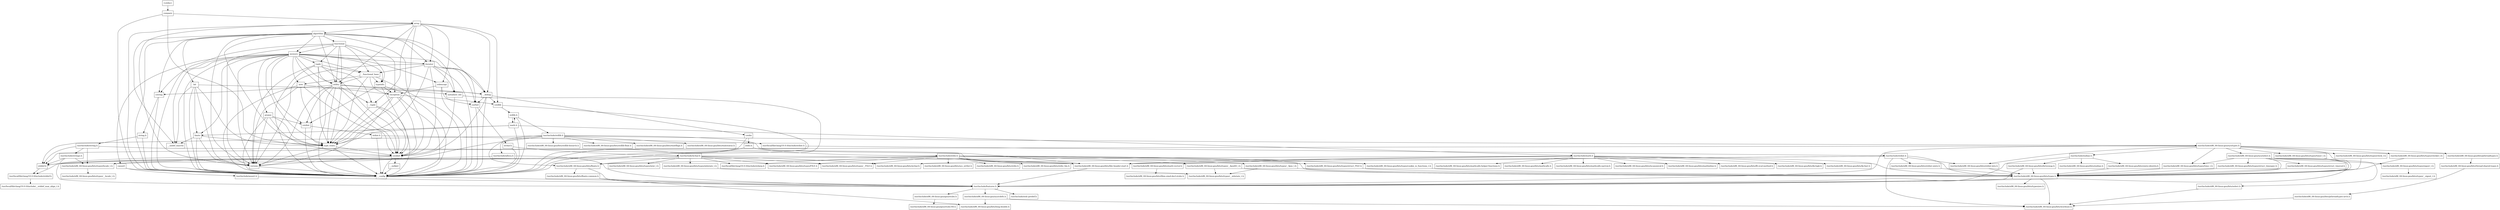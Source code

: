 digraph "dependencies" {
  header_0 [ shape="box", label="\<stdin\>" ];
  header_1 [ shape="box", label="compare" ];
  header_100 [ shape="box", label="iterator" ];
  header_101 [ shape="box", label="__functional_base" ];
  header_102 [ shape="box", label="typeinfo" ];
  header_103 [ shape="box", label="exception" ];
  header_104 [ shape="box", label="new" ];
  header_105 [ shape="box", label="algorithm" ];
  header_106 [ shape="box", label="memory" ];
  header_107 [ shape="box", label="tuple" ];
  header_108 [ shape="box", label="stdexcept" ];
  header_109 [ shape="box", label="cassert" ];
  header_11 [ shape="box", label="type_traits" ];
  header_110 [ shape="box", label="/usr/include/assert.h" ];
  header_111 [ shape="box", label="atomic" ];
  header_112 [ shape="box", label="functional" ];
  header_113 [ shape="box", label="bit" ];
  header_12 [ shape="box", label="cstddef" ];
  header_13 [ shape="box", label="version" ];
  header_14 [ shape="box", label="/usr/local/lib/clang/10.0.0/include/stddef.h" ];
  header_15 [ shape="box", label="/usr/local/lib/clang/10.0.0/include/__stddef_max_align_t.h" ];
  header_16 [ shape="box", label="__nullptr" ];
  header_17 [ shape="box", label="array" ];
  header_18 [ shape="box", label="__tuple" ];
  header_19 [ shape="box", label="utility" ];
  header_2 [ shape="box", label="__config" ];
  header_20 [ shape="box", label="initializer_list" ];
  header_21 [ shape="box", label="cstring" ];
  header_22 [ shape="box", label="string.h" ];
  header_23 [ shape="box", label="/usr/include/string.h" ];
  header_24 [ shape="box", label="/usr/include/x86_64-linux-gnu/bits/libc-header-start.h" ];
  header_25 [ shape="box", label="stddef.h" ];
  header_26 [ shape="box", label="/usr/include/x86_64-linux-gnu/bits/types/locale_t.h" ];
  header_27 [ shape="box", label="/usr/include/x86_64-linux-gnu/bits/types/__locale_t.h" ];
  header_28 [ shape="box", label="/usr/include/strings.h" ];
  header_29 [ shape="box", label="cstdint" ];
  header_3 [ shape="box", label="/usr/include/features.h" ];
  header_30 [ shape="box", label="stdint.h" ];
  header_31 [ shape="box", label="/usr/local/lib/clang/10.0.0/include/stdint.h" ];
  header_32 [ shape="box", label="/usr/include/stdint.h" ];
  header_33 [ shape="box", label="/usr/include/x86_64-linux-gnu/bits/types.h" ];
  header_34 [ shape="box", label="/usr/include/x86_64-linux-gnu/bits/typesizes.h" ];
  header_35 [ shape="box", label="/usr/include/x86_64-linux-gnu/bits/wchar.h" ];
  header_36 [ shape="box", label="/usr/include/x86_64-linux-gnu/bits/stdint-intn.h" ];
  header_37 [ shape="box", label="/usr/include/x86_64-linux-gnu/bits/stdint-uintn.h" ];
  header_38 [ shape="box", label="__debug" ];
  header_39 [ shape="box", label="iosfwd" ];
  header_4 [ shape="box", label="/usr/include/stdc-predef.h" ];
  header_40 [ shape="box", label="wchar.h" ];
  header_41 [ shape="box", label="/usr/include/wchar.h" ];
  header_42 [ shape="box", label="/usr/include/x86_64-linux-gnu/bits/floatn.h" ];
  header_43 [ shape="box", label="/usr/include/x86_64-linux-gnu/bits/floatn-common.h" ];
  header_44 [ shape="box", label="/usr/local/lib/clang/10.0.0/include/stdarg.h" ];
  header_45 [ shape="box", label="/usr/include/x86_64-linux-gnu/bits/types/wint_t.h" ];
  header_46 [ shape="box", label="/usr/include/x86_64-linux-gnu/bits/types/mbstate_t.h" ];
  header_47 [ shape="box", label="/usr/include/x86_64-linux-gnu/bits/types/__mbstate_t.h" ];
  header_48 [ shape="box", label="/usr/include/x86_64-linux-gnu/bits/types/__FILE.h" ];
  header_49 [ shape="box", label="/usr/include/x86_64-linux-gnu/bits/types/FILE.h" ];
  header_5 [ shape="box", label="/usr/include/x86_64-linux-gnu/sys/cdefs.h" ];
  header_50 [ shape="box", label="cstdlib" ];
  header_51 [ shape="box", label="stdlib.h" ];
  header_52 [ shape="box", label="/usr/include/stdlib.h" ];
  header_53 [ shape="box", label="/usr/include/x86_64-linux-gnu/bits/waitflags.h" ];
  header_54 [ shape="box", label="/usr/include/x86_64-linux-gnu/bits/waitstatus.h" ];
  header_55 [ shape="box", label="/usr/include/x86_64-linux-gnu/sys/types.h" ];
  header_56 [ shape="box", label="/usr/include/x86_64-linux-gnu/bits/types/clock_t.h" ];
  header_57 [ shape="box", label="/usr/include/x86_64-linux-gnu/bits/types/clockid_t.h" ];
  header_58 [ shape="box", label="/usr/include/x86_64-linux-gnu/bits/types/time_t.h" ];
  header_59 [ shape="box", label="/usr/include/x86_64-linux-gnu/bits/types/timer_t.h" ];
  header_6 [ shape="box", label="/usr/include/x86_64-linux-gnu/bits/wordsize.h" ];
  header_60 [ shape="box", label="/usr/include/endian.h" ];
  header_61 [ shape="box", label="/usr/include/x86_64-linux-gnu/bits/endian.h" ];
  header_62 [ shape="box", label="/usr/include/x86_64-linux-gnu/bits/byteswap.h" ];
  header_63 [ shape="box", label="/usr/include/x86_64-linux-gnu/bits/uintn-identity.h" ];
  header_64 [ shape="box", label="/usr/include/x86_64-linux-gnu/sys/select.h" ];
  header_65 [ shape="box", label="/usr/include/x86_64-linux-gnu/bits/select.h" ];
  header_66 [ shape="box", label="/usr/include/x86_64-linux-gnu/bits/types/sigset_t.h" ];
  header_67 [ shape="box", label="/usr/include/x86_64-linux-gnu/bits/types/__sigset_t.h" ];
  header_68 [ shape="box", label="/usr/include/x86_64-linux-gnu/bits/types/struct_timeval.h" ];
  header_69 [ shape="box", label="/usr/include/x86_64-linux-gnu/bits/types/struct_timespec.h" ];
  header_7 [ shape="box", label="/usr/include/x86_64-linux-gnu/bits/long-double.h" ];
  header_70 [ shape="box", label="/usr/include/x86_64-linux-gnu/bits/pthreadtypes.h" ];
  header_71 [ shape="box", label="/usr/include/x86_64-linux-gnu/bits/thread-shared-types.h" ];
  header_72 [ shape="box", label="/usr/include/x86_64-linux-gnu/bits/pthreadtypes-arch.h" ];
  header_73 [ shape="box", label="/usr/include/alloca.h" ];
  header_74 [ shape="box", label="/usr/include/x86_64-linux-gnu/bits/stdlib-bsearch.h" ];
  header_75 [ shape="box", label="/usr/include/x86_64-linux-gnu/bits/stdlib-float.h" ];
  header_76 [ shape="box", label="math.h" ];
  header_77 [ shape="box", label="/usr/include/math.h" ];
  header_78 [ shape="box", label="/usr/include/x86_64-linux-gnu/bits/math-vector.h" ];
  header_79 [ shape="box", label="/usr/include/x86_64-linux-gnu/bits/libm-simd-decl-stubs.h" ];
  header_8 [ shape="box", label="/usr/include/x86_64-linux-gnu/gnu/stubs.h" ];
  header_80 [ shape="box", label="/usr/include/x86_64-linux-gnu/bits/flt-eval-method.h" ];
  header_81 [ shape="box", label="/usr/include/x86_64-linux-gnu/bits/fp-logb.h" ];
  header_82 [ shape="box", label="/usr/include/x86_64-linux-gnu/bits/fp-fast.h" ];
  header_83 [ shape="box", label="/usr/include/x86_64-linux-gnu/bits/mathcalls-helper-functions.h" ];
  header_84 [ shape="box", label="/usr/include/x86_64-linux-gnu/bits/mathcalls.h" ];
  header_85 [ shape="box", label="/usr/include/x86_64-linux-gnu/bits/mathcalls-narrow.h" ];
  header_86 [ shape="box", label="/usr/include/x86_64-linux-gnu/bits/iscanonical.h" ];
  header_87 [ shape="box", label="/usr/include/x86_64-linux-gnu/bits/mathinline.h" ];
  header_88 [ shape="box", label="limits" ];
  header_89 [ shape="box", label="__undef_macros" ];
  header_9 [ shape="box", label="/usr/include/x86_64-linux-gnu/gnu/stubs-64.h" ];
  header_90 [ shape="box", label="cstdio" ];
  header_91 [ shape="box", label="stdio.h" ];
  header_92 [ shape="box", label="/usr/include/stdio.h" ];
  header_93 [ shape="box", label="/usr/include/x86_64-linux-gnu/bits/types/__fpos_t.h" ];
  header_94 [ shape="box", label="/usr/include/x86_64-linux-gnu/bits/types/__fpos64_t.h" ];
  header_95 [ shape="box", label="/usr/include/x86_64-linux-gnu/bits/types/struct_FILE.h" ];
  header_96 [ shape="box", label="/usr/include/x86_64-linux-gnu/bits/types/cookie_io_functions_t.h" ];
  header_97 [ shape="box", label="/usr/include/x86_64-linux-gnu/bits/stdio_lim.h" ];
  header_98 [ shape="box", label="/usr/include/x86_64-linux-gnu/bits/sys_errlist.h" ];
  header_99 [ shape="box", label="/usr/include/x86_64-linux-gnu/bits/stdio.h" ];
  header_60 -> header_61;
  header_60 -> header_63;
  header_60 -> header_62;
  header_60 -> header_3;
  header_63 -> header_33;
  header_62 -> header_3;
  header_62 -> header_33;
  header_65 -> header_6;
  header_64 -> header_58;
  header_64 -> header_33;
  header_64 -> header_65;
  header_64 -> header_3;
  header_64 -> header_66;
  header_64 -> header_69;
  header_64 -> header_68;
  header_66 -> header_67;
  header_69 -> header_33;
  header_68 -> header_33;
  header_72 -> header_6;
  header_73 -> header_25;
  header_73 -> header_3;
  header_70 -> header_71;
  header_71 -> header_72;
  header_76 -> header_51;
  header_76 -> header_88;
  header_76 -> header_2;
  header_76 -> header_77;
  header_76 -> header_11;
  header_77 -> header_24;
  header_77 -> header_33;
  header_77 -> header_86;
  header_77 -> header_42;
  header_77 -> header_83;
  header_77 -> header_82;
  header_77 -> header_78;
  header_77 -> header_80;
  header_77 -> header_87;
  header_77 -> header_81;
  header_77 -> header_85;
  header_77 -> header_84;
  header_78 -> header_79;
  header_112 -> header_11;
  header_112 -> header_13;
  header_112 -> header_19;
  header_112 -> header_2;
  header_112 -> header_107;
  header_112 -> header_106;
  header_112 -> header_101;
  header_112 -> header_103;
  header_112 -> header_102;
  header_113 -> header_11;
  header_113 -> header_38;
  header_113 -> header_13;
  header_113 -> header_89;
  header_113 -> header_88;
  header_113 -> header_2;
  header_110 -> header_3;
  header_111 -> header_29;
  header_111 -> header_2;
  header_111 -> header_11;
  header_111 -> header_12;
  header_111 -> header_13;
  header_46 -> header_47;
  header_43 -> header_7;
  header_43 -> header_3;
  header_42 -> header_43;
  header_42 -> header_3;
  header_41 -> header_26;
  header_41 -> header_25;
  header_41 -> header_24;
  header_41 -> header_35;
  header_41 -> header_46;
  header_41 -> header_45;
  header_41 -> header_44;
  header_41 -> header_42;
  header_41 -> header_49;
  header_41 -> header_48;
  header_40 -> header_2;
  header_40 -> header_41;
  header_105 -> header_38;
  header_105 -> header_11;
  header_105 -> header_12;
  header_105 -> header_13;
  header_105 -> header_21;
  header_105 -> header_19;
  header_105 -> header_20;
  header_105 -> header_89;
  header_105 -> header_2;
  header_105 -> header_106;
  header_105 -> header_112;
  header_105 -> header_100;
  header_105 -> header_113;
  header_104 -> header_12;
  header_104 -> header_2;
  header_104 -> header_11;
  header_104 -> header_103;
  header_104 -> header_13;
  header_107 -> header_11;
  header_107 -> header_12;
  header_107 -> header_13;
  header_107 -> header_18;
  header_107 -> header_19;
  header_107 -> header_2;
  header_107 -> header_101;
  header_106 -> header_109;
  header_106 -> header_29;
  header_106 -> header_11;
  header_106 -> header_12;
  header_106 -> header_39;
  header_106 -> header_13;
  header_106 -> header_21;
  header_106 -> header_19;
  header_106 -> header_89;
  header_106 -> header_88;
  header_106 -> header_2;
  header_106 -> header_108;
  header_106 -> header_104;
  header_106 -> header_107;
  header_106 -> header_111;
  header_106 -> header_101;
  header_106 -> header_100;
  header_106 -> header_102;
  header_101 -> header_11;
  header_101 -> header_19;
  header_101 -> header_2;
  header_101 -> header_104;
  header_101 -> header_103;
  header_101 -> header_102;
  header_100 -> header_38;
  header_100 -> header_11;
  header_100 -> header_12;
  header_100 -> header_39;
  header_100 -> header_13;
  header_100 -> header_20;
  header_100 -> header_2;
  header_100 -> header_101;
  header_5 -> header_6;
  header_5 -> header_7;
  header_2 -> header_3;
  header_3 -> header_4;
  header_3 -> header_5;
  header_3 -> header_8;
  header_0 -> header_1;
  header_1 -> header_17;
  header_1 -> header_2;
  header_1 -> header_11;
  header_8 -> header_9;
  header_58 -> header_33;
  header_59 -> header_33;
  header_50 -> header_51;
  header_50 -> header_2;
  header_51 -> header_76;
  header_51 -> header_52;
  header_51 -> header_2;
  header_52 -> header_26;
  header_52 -> header_25;
  header_52 -> header_24;
  header_52 -> header_53;
  header_52 -> header_54;
  header_52 -> header_55;
  header_52 -> header_73;
  header_52 -> header_42;
  header_52 -> header_74;
  header_52 -> header_75;
  header_55 -> header_58;
  header_55 -> header_59;
  header_55 -> header_60;
  header_55 -> header_25;
  header_55 -> header_33;
  header_55 -> header_56;
  header_55 -> header_57;
  header_55 -> header_36;
  header_55 -> header_70;
  header_55 -> header_3;
  header_55 -> header_64;
  header_56 -> header_33;
  header_57 -> header_33;
  header_29 -> header_2;
  header_29 -> header_30;
  header_28 -> header_25;
  header_28 -> header_26;
  header_28 -> header_3;
  header_25 -> header_14;
  header_24 -> header_3;
  header_26 -> header_27;
  header_21 -> header_2;
  header_21 -> header_22;
  header_20 -> header_2;
  header_20 -> header_12;
  header_23 -> header_25;
  header_23 -> header_24;
  header_23 -> header_26;
  header_23 -> header_28;
  header_22 -> header_2;
  header_22 -> header_23;
  header_38 -> header_50;
  header_38 -> header_90;
  header_38 -> header_2;
  header_38 -> header_12;
  header_38 -> header_39;
  header_39 -> header_2;
  header_39 -> header_40;
  header_36 -> header_33;
  header_37 -> header_33;
  header_32 -> header_36;
  header_32 -> header_24;
  header_32 -> header_35;
  header_32 -> header_33;
  header_32 -> header_6;
  header_32 -> header_37;
  header_33 -> header_6;
  header_33 -> header_34;
  header_33 -> header_3;
  header_30 -> header_2;
  header_30 -> header_31;
  header_31 -> header_32;
  header_109 -> header_2;
  header_109 -> header_110;
  header_108 -> header_2;
  header_108 -> header_103;
  header_108 -> header_39;
  header_88 -> header_89;
  header_88 -> header_2;
  header_88 -> header_11;
  header_88 -> header_13;
  header_103 -> header_50;
  header_103 -> header_2;
  header_103 -> header_11;
  header_103 -> header_12;
  header_103 -> header_13;
  header_102 -> header_29;
  header_102 -> header_2;
  header_102 -> header_12;
  header_102 -> header_103;
  header_14 -> header_15;
  header_16 -> header_2;
  header_17 -> header_11;
  header_17 -> header_38;
  header_17 -> header_13;
  header_17 -> header_50;
  header_17 -> header_18;
  header_17 -> header_19;
  header_17 -> header_2;
  header_17 -> header_108;
  header_17 -> header_105;
  header_17 -> header_100;
  header_11 -> header_2;
  header_11 -> header_12;
  header_11 -> header_13;
  header_12 -> header_14;
  header_12 -> header_16;
  header_12 -> header_2;
  header_12 -> header_13;
  header_13 -> header_2;
  header_18 -> header_2;
  header_18 -> header_11;
  header_18 -> header_12;
  header_19 -> header_38;
  header_19 -> header_29;
  header_19 -> header_11;
  header_19 -> header_12;
  header_19 -> header_13;
  header_19 -> header_18;
  header_19 -> header_21;
  header_19 -> header_20;
  header_19 -> header_2;
  header_94 -> header_47;
  header_94 -> header_33;
  header_95 -> header_33;
  header_96 -> header_33;
  header_90 -> header_2;
  header_90 -> header_91;
  header_91 -> header_2;
  header_91 -> header_92;
  header_92 -> header_97;
  header_92 -> header_25;
  header_92 -> header_24;
  header_92 -> header_33;
  header_92 -> header_44;
  header_92 -> header_98;
  header_92 -> header_99;
  header_92 -> header_94;
  header_92 -> header_95;
  header_92 -> header_96;
  header_92 -> header_48;
  header_92 -> header_49;
  header_92 -> header_93;
  header_93 -> header_47;
  header_93 -> header_33;
}